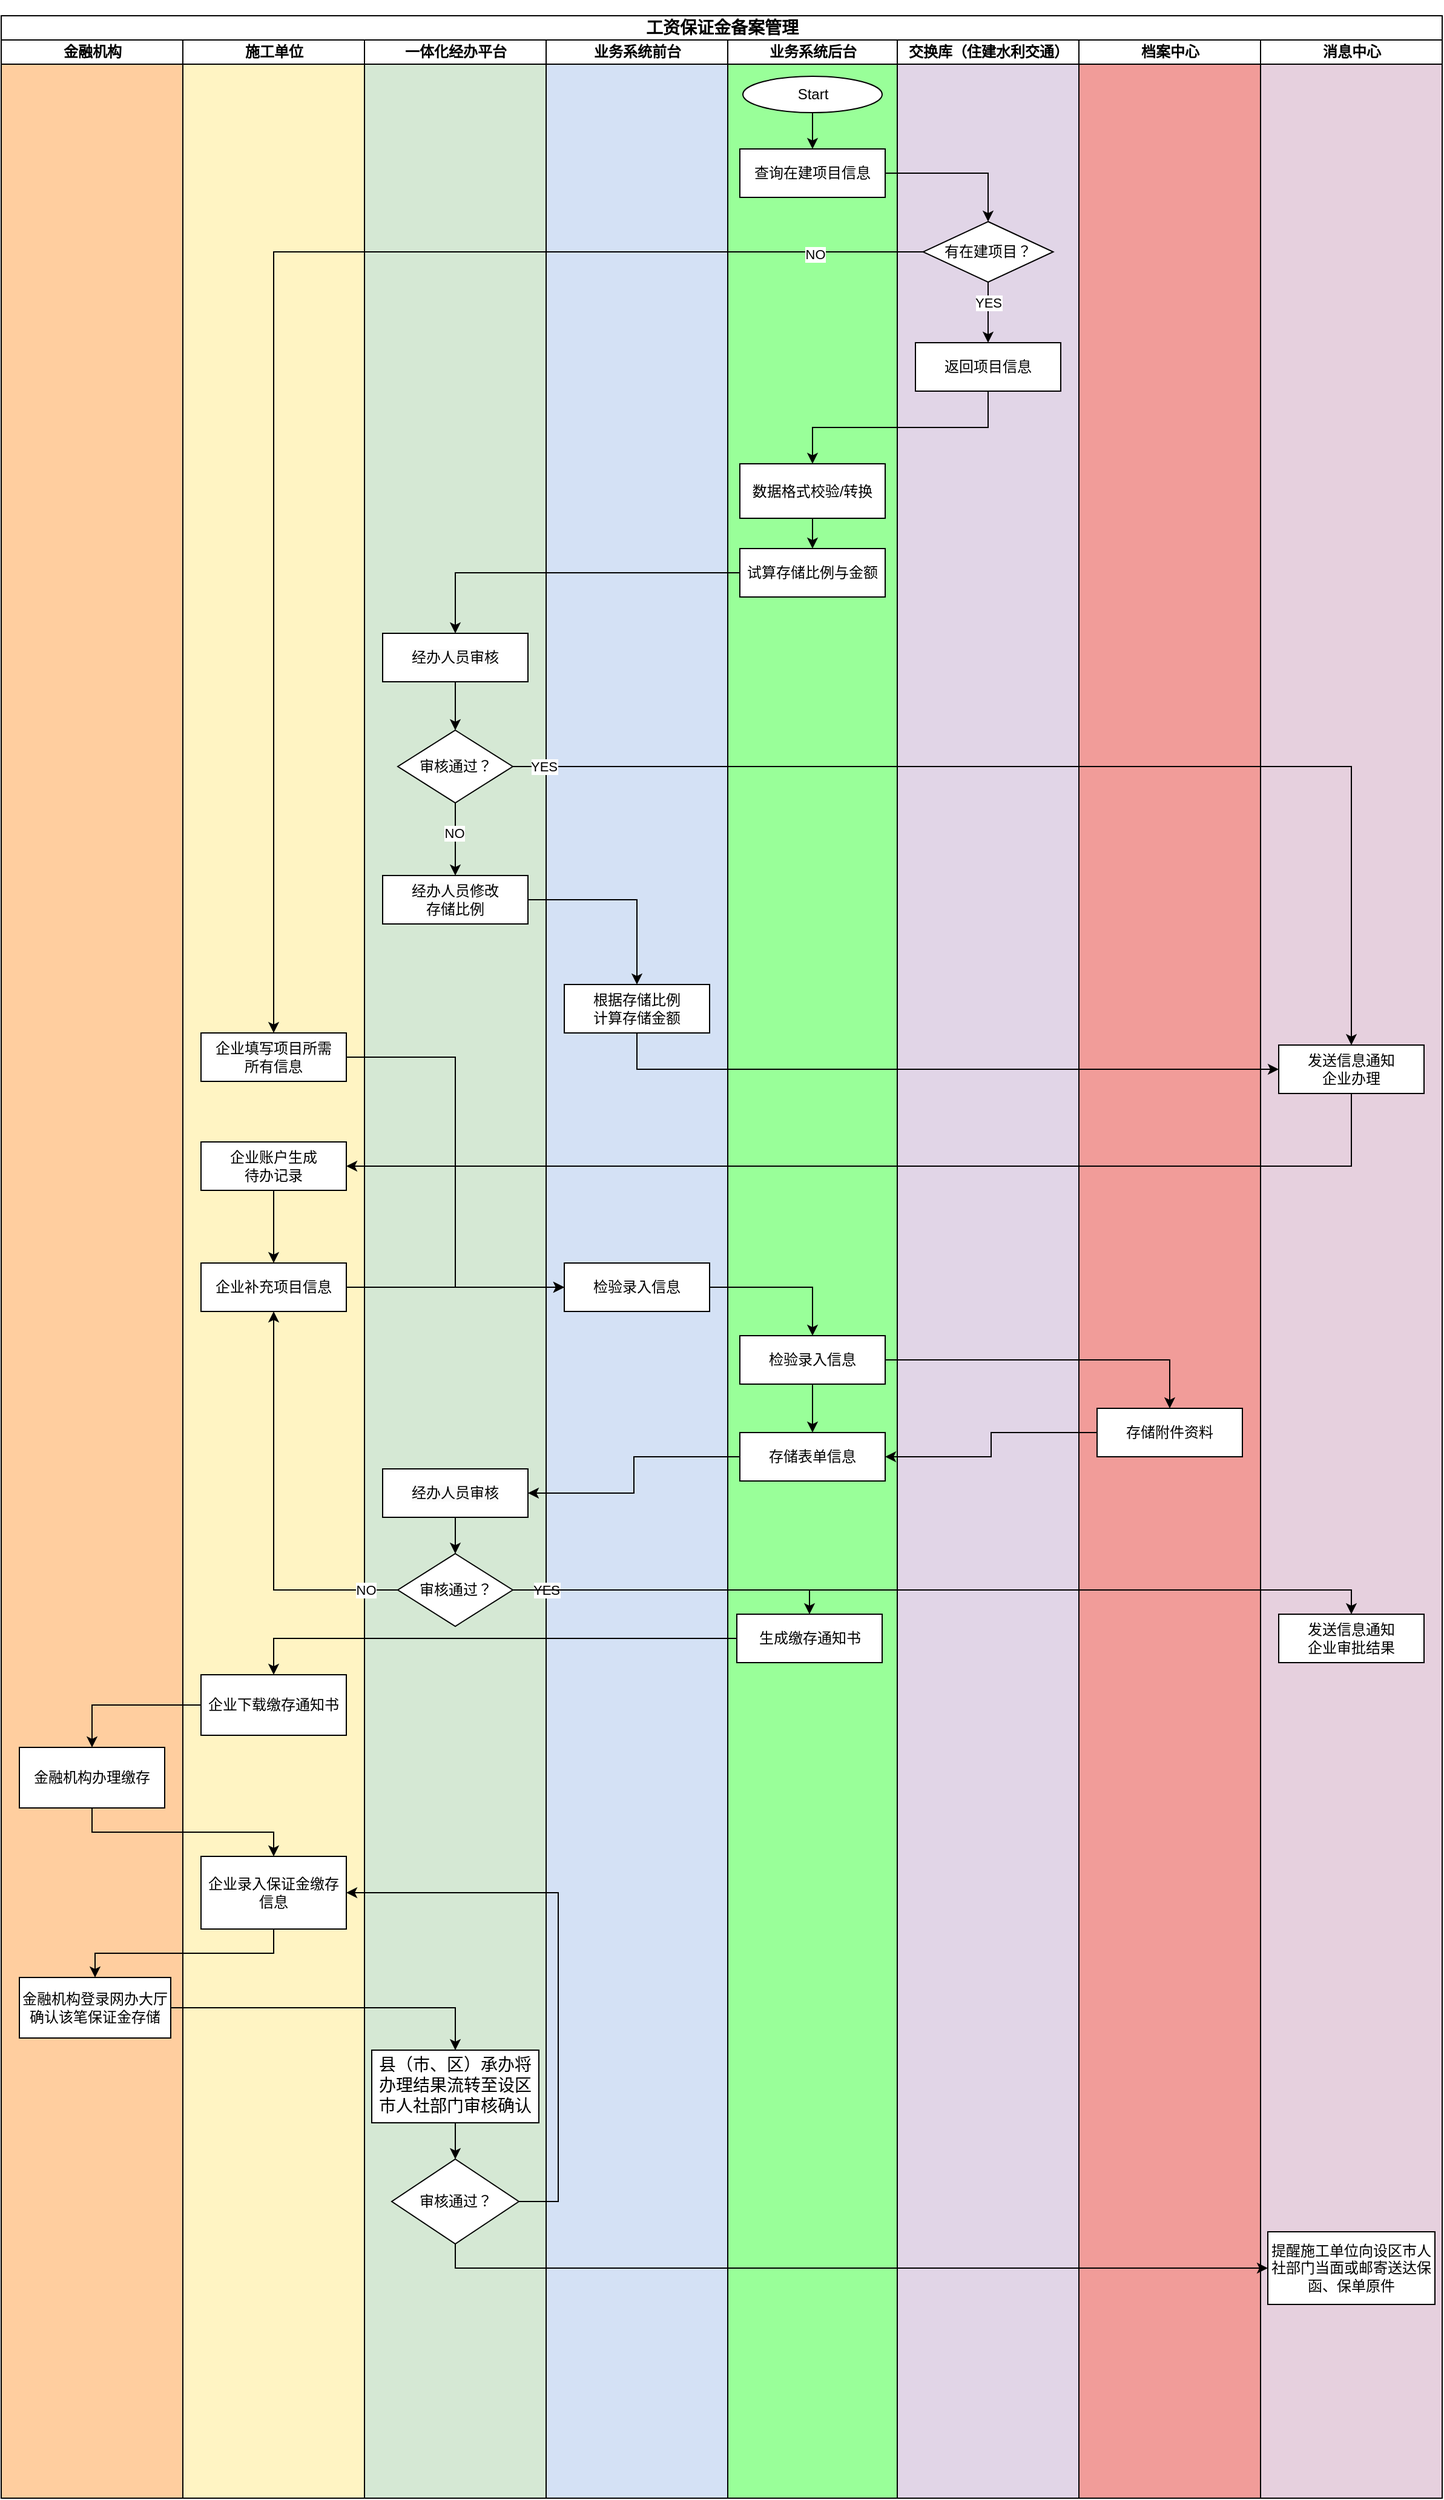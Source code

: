 <mxfile version="24.4.13" type="github">
  <diagram id="prtHgNgQTEPvFCAcTncT" name="Page-1">
    <mxGraphModel dx="1221" dy="769" grid="1" gridSize="10" guides="1" tooltips="1" connect="1" arrows="1" fold="1" page="1" pageScale="1" pageWidth="827" pageHeight="1169" math="0" shadow="0">
      <root>
        <mxCell id="0" />
        <mxCell id="1" parent="0" />
        <mxCell id="09HEf_mXD0H9hIQZzznc-1" value="&lt;h3&gt;&lt;p class=&quot;MsoNormal&quot;&gt;&lt;span style=&quot;mso-spacerun:&#39;yes&#39;;font-family:宋体;mso-ascii-font-family:Calibri;&lt;br/&gt;mso-hansi-font-family:Calibri;mso-bidi-font-family:&#39;Times New Roman&#39;;font-size:10.5pt;&lt;br/&gt;mso-font-kerning:1.0pt;&quot;&gt;工资保证金备案管理&lt;/span&gt;&lt;/p&gt;&lt;/h3&gt;" style="swimlane;childLayout=stackLayout;resizeParent=1;resizeParentMax=0;startSize=20;html=1;swimlaneFillColor=default;" parent="1" vertex="1">
          <mxGeometry x="170.0" y="180" width="1190.0" height="2050" as="geometry" />
        </mxCell>
        <mxCell id="eoAU7uYAuopdl0fgFGUb-14" value="金融机构" style="swimlane;startSize=20;html=1;swimlaneFillColor=#FFCE9F;" vertex="1" parent="09HEf_mXD0H9hIQZzznc-1">
          <mxGeometry y="20" width="150" height="2030" as="geometry" />
        </mxCell>
        <mxCell id="eoAU7uYAuopdl0fgFGUb-15" style="edgeStyle=orthogonalEdgeStyle;rounded=0;orthogonalLoop=1;jettySize=auto;html=1;entryX=0.5;entryY=0;entryDx=0;entryDy=0;" edge="1" parent="eoAU7uYAuopdl0fgFGUb-14">
          <mxGeometry relative="1" as="geometry">
            <mxPoint x="75.0" y="70" as="sourcePoint" />
          </mxGeometry>
        </mxCell>
        <mxCell id="eoAU7uYAuopdl0fgFGUb-16" style="edgeStyle=orthogonalEdgeStyle;rounded=0;orthogonalLoop=1;jettySize=auto;html=1;entryX=0.5;entryY=0;entryDx=0;entryDy=0;" edge="1" parent="eoAU7uYAuopdl0fgFGUb-14">
          <mxGeometry relative="1" as="geometry">
            <mxPoint x="75.1" y="169.926" as="sourcePoint" />
          </mxGeometry>
        </mxCell>
        <mxCell id="eoAU7uYAuopdl0fgFGUb-17" value="NO" style="edgeLabel;html=1;align=center;verticalAlign=middle;resizable=0;points=[];" vertex="1" connectable="0" parent="eoAU7uYAuopdl0fgFGUb-16">
          <mxGeometry x="-0.195" y="-1" relative="1" as="geometry">
            <mxPoint as="offset" />
          </mxGeometry>
        </mxCell>
        <mxCell id="eoAU7uYAuopdl0fgFGUb-18" value="" style="edgeStyle=orthogonalEdgeStyle;rounded=0;orthogonalLoop=1;jettySize=auto;html=1;" edge="1" parent="eoAU7uYAuopdl0fgFGUb-14" source="eoAU7uYAuopdl0fgFGUb-19">
          <mxGeometry relative="1" as="geometry">
            <mxPoint x="75" y="1010" as="targetPoint" />
          </mxGeometry>
        </mxCell>
        <mxCell id="eoAU7uYAuopdl0fgFGUb-24" value="金融机构办理缴存" style="whiteSpace=wrap;html=1;rounded=0;" vertex="1" parent="eoAU7uYAuopdl0fgFGUb-14">
          <mxGeometry x="15" y="1410" width="120" height="50" as="geometry" />
        </mxCell>
        <mxCell id="eoAU7uYAuopdl0fgFGUb-28" value="金融机构登录网办大厅确认该笔保证金存储" style="whiteSpace=wrap;html=1;rounded=0;" vertex="1" parent="eoAU7uYAuopdl0fgFGUb-14">
          <mxGeometry x="15" y="1600" width="125" height="50" as="geometry" />
        </mxCell>
        <mxCell id="09HEf_mXD0H9hIQZzznc-39" value="施工单位" style="swimlane;startSize=20;html=1;swimlaneFillColor=#FFF4C3;" parent="09HEf_mXD0H9hIQZzznc-1" vertex="1">
          <mxGeometry x="150" y="20" width="150" height="2030" as="geometry" />
        </mxCell>
        <mxCell id="09HEf_mXD0H9hIQZzznc-41" style="edgeStyle=orthogonalEdgeStyle;rounded=0;orthogonalLoop=1;jettySize=auto;html=1;entryX=0.5;entryY=0;entryDx=0;entryDy=0;" parent="09HEf_mXD0H9hIQZzznc-39" edge="1">
          <mxGeometry relative="1" as="geometry">
            <mxPoint x="75.0" y="70" as="sourcePoint" />
          </mxGeometry>
        </mxCell>
        <mxCell id="09HEf_mXD0H9hIQZzznc-43" style="edgeStyle=orthogonalEdgeStyle;rounded=0;orthogonalLoop=1;jettySize=auto;html=1;entryX=0.5;entryY=0;entryDx=0;entryDy=0;" parent="09HEf_mXD0H9hIQZzznc-39" edge="1">
          <mxGeometry relative="1" as="geometry">
            <mxPoint x="75.1" y="169.926" as="sourcePoint" />
          </mxGeometry>
        </mxCell>
        <mxCell id="09HEf_mXD0H9hIQZzznc-44" value="NO" style="edgeLabel;html=1;align=center;verticalAlign=middle;resizable=0;points=[];" parent="09HEf_mXD0H9hIQZzznc-43" vertex="1" connectable="0">
          <mxGeometry x="-0.195" y="-1" relative="1" as="geometry">
            <mxPoint as="offset" />
          </mxGeometry>
        </mxCell>
        <mxCell id="09HEf_mXD0H9hIQZzznc-65" value="" style="edgeStyle=orthogonalEdgeStyle;rounded=0;orthogonalLoop=1;jettySize=auto;html=1;" parent="09HEf_mXD0H9hIQZzznc-39" source="09HEf_mXD0H9hIQZzznc-55" target="09HEf_mXD0H9hIQZzznc-64" edge="1">
          <mxGeometry relative="1" as="geometry" />
        </mxCell>
        <mxCell id="09HEf_mXD0H9hIQZzznc-55" value="企业账户生成&lt;div&gt;待办记录&lt;/div&gt;" style="whiteSpace=wrap;html=1;rounded=0;" parent="09HEf_mXD0H9hIQZzznc-39" vertex="1">
          <mxGeometry x="15" y="910" width="120" height="40" as="geometry" />
        </mxCell>
        <mxCell id="09HEf_mXD0H9hIQZzznc-64" value="企业补充项目信息" style="whiteSpace=wrap;html=1;rounded=0;" parent="09HEf_mXD0H9hIQZzznc-39" vertex="1">
          <mxGeometry x="15" y="1010" width="120" height="40" as="geometry" />
        </mxCell>
        <mxCell id="09HEf_mXD0H9hIQZzznc-72" value="&lt;span style=&quot;color: rgb(0, 0, 0); font-family: Helvetica; font-size: 12px; font-style: normal; font-variant-ligatures: normal; font-variant-caps: normal; font-weight: 400; letter-spacing: normal; orphans: 2; text-align: center; text-indent: 0px; text-transform: none; widows: 2; word-spacing: 0px; -webkit-text-stroke-width: 0px; white-space: normal; background-color: rgb(251, 251, 251); text-decoration-thickness: initial; text-decoration-style: initial; text-decoration-color: initial; display: inline !important; float: none;&quot;&gt;企业填写&lt;/span&gt;项目所需&lt;div&gt;所有信息&lt;/div&gt;" style="rounded=0;whiteSpace=wrap;html=1;" parent="09HEf_mXD0H9hIQZzznc-39" vertex="1">
          <mxGeometry x="15" y="820" width="120" height="40" as="geometry" />
        </mxCell>
        <mxCell id="eoAU7uYAuopdl0fgFGUb-22" value="企业下载缴存通知书" style="whiteSpace=wrap;html=1;rounded=0;" vertex="1" parent="09HEf_mXD0H9hIQZzznc-39">
          <mxGeometry x="15" y="1350" width="120" height="50" as="geometry" />
        </mxCell>
        <mxCell id="eoAU7uYAuopdl0fgFGUb-26" value="企业录入保证金缴存信息" style="whiteSpace=wrap;html=1;rounded=0;" vertex="1" parent="09HEf_mXD0H9hIQZzznc-39">
          <mxGeometry x="15.0" y="1500" width="120" height="60" as="geometry" />
        </mxCell>
        <mxCell id="09HEf_mXD0H9hIQZzznc-2" value="一体化经办平台" style="swimlane;startSize=20;html=1;swimlaneFillColor=#D5E8D4;" parent="09HEf_mXD0H9hIQZzznc-1" vertex="1">
          <mxGeometry x="300" y="20" width="150" height="2030" as="geometry" />
        </mxCell>
        <mxCell id="09HEf_mXD0H9hIQZzznc-51" style="edgeStyle=orthogonalEdgeStyle;rounded=0;orthogonalLoop=1;jettySize=auto;html=1;entryX=0.5;entryY=0;entryDx=0;entryDy=0;" parent="09HEf_mXD0H9hIQZzznc-2" source="09HEf_mXD0H9hIQZzznc-48" target="09HEf_mXD0H9hIQZzznc-50" edge="1">
          <mxGeometry relative="1" as="geometry" />
        </mxCell>
        <mxCell id="09HEf_mXD0H9hIQZzznc-48" value="&lt;span style=&quot;color: rgb(0, 0, 0); font-family: Helvetica; font-size: 12px; font-style: normal; font-variant-ligatures: normal; font-variant-caps: normal; font-weight: 400; letter-spacing: normal; orphans: 2; text-align: center; text-indent: 0px; text-transform: none; widows: 2; word-spacing: 0px; -webkit-text-stroke-width: 0px; white-space: normal; background-color: rgb(251, 251, 251); text-decoration-thickness: initial; text-decoration-style: initial; text-decoration-color: initial; display: inline !important; float: none;&quot;&gt;经办人员审核&lt;/span&gt;" style="rounded=0;whiteSpace=wrap;html=1;" parent="09HEf_mXD0H9hIQZzznc-2" vertex="1">
          <mxGeometry x="15" y="490" width="120" height="40" as="geometry" />
        </mxCell>
        <mxCell id="09HEf_mXD0H9hIQZzznc-59" style="edgeStyle=orthogonalEdgeStyle;rounded=0;orthogonalLoop=1;jettySize=auto;html=1;entryX=0.5;entryY=0;entryDx=0;entryDy=0;" parent="09HEf_mXD0H9hIQZzznc-2" source="09HEf_mXD0H9hIQZzznc-50" target="09HEf_mXD0H9hIQZzznc-58" edge="1">
          <mxGeometry relative="1" as="geometry" />
        </mxCell>
        <mxCell id="09HEf_mXD0H9hIQZzznc-60" value="NO" style="edgeLabel;html=1;align=center;verticalAlign=middle;resizable=0;points=[];" parent="09HEf_mXD0H9hIQZzznc-59" vertex="1" connectable="0">
          <mxGeometry x="-0.181" y="-1" relative="1" as="geometry">
            <mxPoint as="offset" />
          </mxGeometry>
        </mxCell>
        <mxCell id="09HEf_mXD0H9hIQZzznc-50" value="审核通过？" style="rhombus;whiteSpace=wrap;html=1;" parent="09HEf_mXD0H9hIQZzznc-2" vertex="1">
          <mxGeometry x="27.5" y="570" width="95" height="60" as="geometry" />
        </mxCell>
        <mxCell id="09HEf_mXD0H9hIQZzznc-58" value="&lt;span style=&quot;color: rgb(0, 0, 0); font-family: Helvetica; font-size: 12px; font-style: normal; font-variant-ligatures: normal; font-variant-caps: normal; font-weight: 400; letter-spacing: normal; orphans: 2; text-align: center; text-indent: 0px; text-transform: none; widows: 2; word-spacing: 0px; -webkit-text-stroke-width: 0px; white-space: normal; background-color: rgb(251, 251, 251); text-decoration-thickness: initial; text-decoration-style: initial; text-decoration-color: initial; display: inline !important; float: none;&quot;&gt;经办人员修改&lt;/span&gt;&lt;div&gt;&lt;span style=&quot;color: rgb(0, 0, 0); font-family: Helvetica; font-size: 12px; font-style: normal; font-variant-ligatures: normal; font-variant-caps: normal; font-weight: 400; letter-spacing: normal; orphans: 2; text-align: center; text-indent: 0px; text-transform: none; widows: 2; word-spacing: 0px; -webkit-text-stroke-width: 0px; white-space: normal; background-color: rgb(251, 251, 251); text-decoration-thickness: initial; text-decoration-style: initial; text-decoration-color: initial; display: inline !important; float: none;&quot;&gt;存储比例&lt;/span&gt;&lt;/div&gt;" style="rounded=0;whiteSpace=wrap;html=1;" parent="09HEf_mXD0H9hIQZzznc-2" vertex="1">
          <mxGeometry x="15" y="690" width="120" height="40" as="geometry" />
        </mxCell>
        <mxCell id="09HEf_mXD0H9hIQZzznc-69" style="edgeStyle=orthogonalEdgeStyle;rounded=0;orthogonalLoop=1;jettySize=auto;html=1;entryX=0.5;entryY=0;entryDx=0;entryDy=0;" parent="09HEf_mXD0H9hIQZzznc-2" source="09HEf_mXD0H9hIQZzznc-66" target="09HEf_mXD0H9hIQZzznc-67" edge="1">
          <mxGeometry relative="1" as="geometry" />
        </mxCell>
        <mxCell id="09HEf_mXD0H9hIQZzznc-66" value="&lt;span style=&quot;color: rgb(0, 0, 0); font-family: Helvetica; font-size: 12px; font-style: normal; font-variant-ligatures: normal; font-variant-caps: normal; font-weight: 400; letter-spacing: normal; orphans: 2; text-align: center; text-indent: 0px; text-transform: none; widows: 2; word-spacing: 0px; -webkit-text-stroke-width: 0px; white-space: normal; background-color: rgb(251, 251, 251); text-decoration-thickness: initial; text-decoration-style: initial; text-decoration-color: initial; display: inline !important; float: none;&quot;&gt;经办人员审核&lt;/span&gt;" style="rounded=0;whiteSpace=wrap;html=1;" parent="09HEf_mXD0H9hIQZzznc-2" vertex="1">
          <mxGeometry x="15" y="1180" width="120" height="40" as="geometry" />
        </mxCell>
        <mxCell id="09HEf_mXD0H9hIQZzznc-67" value="审核通过？" style="rhombus;whiteSpace=wrap;html=1;" parent="09HEf_mXD0H9hIQZzznc-2" vertex="1">
          <mxGeometry x="27.5" y="1250" width="95" height="60" as="geometry" />
        </mxCell>
        <mxCell id="eoAU7uYAuopdl0fgFGUb-37" value="" style="edgeStyle=orthogonalEdgeStyle;rounded=0;orthogonalLoop=1;jettySize=auto;html=1;" edge="1" parent="09HEf_mXD0H9hIQZzznc-2" source="eoAU7uYAuopdl0fgFGUb-31" target="eoAU7uYAuopdl0fgFGUb-36">
          <mxGeometry relative="1" as="geometry" />
        </mxCell>
        <mxCell id="eoAU7uYAuopdl0fgFGUb-31" value="&lt;p class=&quot;MsoNormal&quot;&gt;&lt;span style=&quot;mso-spacerun:&#39;yes&#39;;font-family:宋体;mso-ascii-font-family:Calibri;&lt;br/&gt;mso-hansi-font-family:Calibri;mso-bidi-font-family:&#39;Times New Roman&#39;;font-size:10.5pt;&lt;br/&gt;mso-font-kerning:1.0pt;&quot;&gt;县（市、区）承办将办理结果流转至设区市人社部门审核确认&lt;/span&gt;&lt;/p&gt;" style="whiteSpace=wrap;html=1;rounded=0;" vertex="1" parent="09HEf_mXD0H9hIQZzznc-2">
          <mxGeometry x="6" y="1660" width="138" height="60" as="geometry" />
        </mxCell>
        <mxCell id="eoAU7uYAuopdl0fgFGUb-36" value="审核通过？" style="rhombus;whiteSpace=wrap;html=1;rounded=0;" vertex="1" parent="09HEf_mXD0H9hIQZzznc-2">
          <mxGeometry x="22.5" y="1750" width="105" height="70" as="geometry" />
        </mxCell>
        <mxCell id="09HEf_mXD0H9hIQZzznc-3" value="业务系统前台" style="swimlane;startSize=20;html=1;swimlaneFillColor=#D4E1F5;" parent="09HEf_mXD0H9hIQZzznc-1" vertex="1">
          <mxGeometry x="450" y="20" width="150" height="2030" as="geometry" />
        </mxCell>
        <mxCell id="09HEf_mXD0H9hIQZzznc-61" value="根据存储比例&lt;div&gt;计算存储金额&lt;/div&gt;" style="rounded=0;whiteSpace=wrap;html=1;" parent="09HEf_mXD0H9hIQZzznc-3" vertex="1">
          <mxGeometry x="15" y="780" width="120" height="40" as="geometry" />
        </mxCell>
        <mxCell id="09HEf_mXD0H9hIQZzznc-73" value="&lt;div&gt;&lt;span style=&quot;background-color: initial;&quot;&gt;检验录入信息&lt;/span&gt;&lt;br&gt;&lt;/div&gt;" style="rounded=0;whiteSpace=wrap;html=1;" parent="09HEf_mXD0H9hIQZzznc-3" vertex="1">
          <mxGeometry x="15" y="1010" width="120" height="40" as="geometry" />
        </mxCell>
        <mxCell id="09HEf_mXD0H9hIQZzznc-4" value="业务系统后台" style="swimlane;startSize=20;html=1;swimlaneFillColor=#99FF99;" parent="09HEf_mXD0H9hIQZzznc-1" vertex="1">
          <mxGeometry x="600" y="20" width="140" height="2030" as="geometry">
            <mxRectangle x="300" y="20" width="40" height="550" as="alternateBounds" />
          </mxGeometry>
        </mxCell>
        <mxCell id="09HEf_mXD0H9hIQZzznc-47" style="edgeStyle=orthogonalEdgeStyle;rounded=0;orthogonalLoop=1;jettySize=auto;html=1;entryX=0.5;entryY=0;entryDx=0;entryDy=0;" parent="09HEf_mXD0H9hIQZzznc-4" source="09HEf_mXD0H9hIQZzznc-14" target="09HEf_mXD0H9hIQZzznc-33" edge="1">
          <mxGeometry relative="1" as="geometry" />
        </mxCell>
        <mxCell id="09HEf_mXD0H9hIQZzznc-14" value="数据格式校验/转换" style="rounded=0;whiteSpace=wrap;html=1;" parent="09HEf_mXD0H9hIQZzznc-4" vertex="1">
          <mxGeometry x="10" y="350" width="120" height="45" as="geometry" />
        </mxCell>
        <mxCell id="09HEf_mXD0H9hIQZzznc-24" value="查询在建项目信息" style="rounded=0;whiteSpace=wrap;html=1;" parent="09HEf_mXD0H9hIQZzznc-4" vertex="1">
          <mxGeometry x="10" y="90" width="120" height="40" as="geometry" />
        </mxCell>
        <mxCell id="09HEf_mXD0H9hIQZzznc-33" value="试算存储比例与金额" style="rounded=0;whiteSpace=wrap;html=1;" parent="09HEf_mXD0H9hIQZzznc-4" vertex="1">
          <mxGeometry x="10" y="420" width="120" height="40" as="geometry" />
        </mxCell>
        <mxCell id="09HEf_mXD0H9hIQZzznc-46" style="edgeStyle=orthogonalEdgeStyle;rounded=0;orthogonalLoop=1;jettySize=auto;html=1;entryX=0.5;entryY=0;entryDx=0;entryDy=0;" parent="09HEf_mXD0H9hIQZzznc-4" source="09HEf_mXD0H9hIQZzznc-15" target="09HEf_mXD0H9hIQZzznc-24" edge="1">
          <mxGeometry relative="1" as="geometry" />
        </mxCell>
        <mxCell id="09HEf_mXD0H9hIQZzznc-15" value="Start" style="ellipse;whiteSpace=wrap;html=1;" parent="09HEf_mXD0H9hIQZzznc-4" vertex="1">
          <mxGeometry x="12.5" y="30" width="115" height="30" as="geometry" />
        </mxCell>
        <mxCell id="09HEf_mXD0H9hIQZzznc-90" value="" style="edgeStyle=orthogonalEdgeStyle;rounded=0;orthogonalLoop=1;jettySize=auto;html=1;" parent="09HEf_mXD0H9hIQZzznc-4" source="09HEf_mXD0H9hIQZzznc-81" target="09HEf_mXD0H9hIQZzznc-89" edge="1">
          <mxGeometry relative="1" as="geometry" />
        </mxCell>
        <mxCell id="09HEf_mXD0H9hIQZzznc-81" value="&lt;div&gt;&lt;span style=&quot;background-color: initial;&quot;&gt;检验录入&lt;/span&gt;&lt;span style=&quot;background-color: initial;&quot;&gt;信息&lt;/span&gt;&lt;br&gt;&lt;/div&gt;" style="rounded=0;whiteSpace=wrap;html=1;" parent="09HEf_mXD0H9hIQZzznc-4" vertex="1">
          <mxGeometry x="10" y="1070" width="120" height="40" as="geometry" />
        </mxCell>
        <mxCell id="09HEf_mXD0H9hIQZzznc-89" value="&lt;div&gt;存储表单信息&lt;/div&gt;" style="rounded=0;whiteSpace=wrap;html=1;" parent="09HEf_mXD0H9hIQZzznc-4" vertex="1">
          <mxGeometry x="10" y="1150" width="120" height="40" as="geometry" />
        </mxCell>
        <mxCell id="eoAU7uYAuopdl0fgFGUb-4" value="生成缴存通知书" style="whiteSpace=wrap;html=1;rounded=0;" vertex="1" parent="09HEf_mXD0H9hIQZzznc-4">
          <mxGeometry x="7.5" y="1300" width="120" height="40" as="geometry" />
        </mxCell>
        <mxCell id="09HEf_mXD0H9hIQZzznc-23" value="交换库（住建水利交通）" style="swimlane;startSize=20;html=1;swimlaneFillColor=#E1D5E7;" parent="09HEf_mXD0H9hIQZzznc-1" vertex="1">
          <mxGeometry x="740" y="20" width="150.0" height="2030" as="geometry">
            <mxRectangle x="300" y="20" width="40" height="550" as="alternateBounds" />
          </mxGeometry>
        </mxCell>
        <mxCell id="09HEf_mXD0H9hIQZzznc-31" value="返回项目信息" style="whiteSpace=wrap;html=1;rounded=0;" parent="09HEf_mXD0H9hIQZzznc-23" vertex="1">
          <mxGeometry x="15" y="250" width="120" height="40" as="geometry" />
        </mxCell>
        <mxCell id="09HEf_mXD0H9hIQZzznc-19" value="有在建项目&lt;span style=&quot;background-color: initial;&quot;&gt;？&lt;/span&gt;" style="rhombus;whiteSpace=wrap;html=1;" parent="09HEf_mXD0H9hIQZzznc-23" vertex="1">
          <mxGeometry x="21.25" y="150" width="107.5" height="50" as="geometry" />
        </mxCell>
        <mxCell id="09HEf_mXD0H9hIQZzznc-25" style="edgeStyle=orthogonalEdgeStyle;rounded=0;orthogonalLoop=1;jettySize=auto;html=1;exitX=0.5;exitY=1;exitDx=0;exitDy=0;entryX=0.5;entryY=0;entryDx=0;entryDy=0;" parent="09HEf_mXD0H9hIQZzznc-23" source="09HEf_mXD0H9hIQZzznc-19" target="09HEf_mXD0H9hIQZzznc-31" edge="1">
          <mxGeometry relative="1" as="geometry">
            <mxPoint x="15.0" y="200" as="targetPoint" />
          </mxGeometry>
        </mxCell>
        <mxCell id="09HEf_mXD0H9hIQZzznc-28" value="YES" style="edgeLabel;html=1;align=center;verticalAlign=middle;resizable=0;points=[];" parent="09HEf_mXD0H9hIQZzznc-25" vertex="1" connectable="0">
          <mxGeometry x="-0.316" relative="1" as="geometry">
            <mxPoint as="offset" />
          </mxGeometry>
        </mxCell>
        <mxCell id="09HEf_mXD0H9hIQZzznc-35" value="档案中心" style="swimlane;startSize=20;html=1;swimlaneFillColor=#F19C99;" parent="09HEf_mXD0H9hIQZzznc-1" vertex="1">
          <mxGeometry x="890.0" y="20" width="150.0" height="2030" as="geometry">
            <mxRectangle x="300" y="20" width="40" height="550" as="alternateBounds" />
          </mxGeometry>
        </mxCell>
        <mxCell id="09HEf_mXD0H9hIQZzznc-84" value="&lt;div&gt;&lt;span style=&quot;background-color: initial;&quot;&gt;存储附件资料&lt;/span&gt;&lt;br&gt;&lt;/div&gt;" style="rounded=0;whiteSpace=wrap;html=1;" parent="09HEf_mXD0H9hIQZzznc-35" vertex="1">
          <mxGeometry x="15" y="1130" width="120" height="40" as="geometry" />
        </mxCell>
        <mxCell id="09HEf_mXD0H9hIQZzznc-37" value="消息中心" style="swimlane;startSize=20;html=1;swimlaneFillColor=#E6D0DE;" parent="09HEf_mXD0H9hIQZzznc-1" vertex="1">
          <mxGeometry x="1040.0" y="20" width="150" height="2030" as="geometry">
            <mxRectangle x="300" y="20" width="40" height="550" as="alternateBounds" />
          </mxGeometry>
        </mxCell>
        <mxCell id="09HEf_mXD0H9hIQZzznc-38" value="发送信息通知&lt;div&gt;企业办理&lt;/div&gt;" style="whiteSpace=wrap;html=1;rounded=0;" parent="09HEf_mXD0H9hIQZzznc-37" vertex="1">
          <mxGeometry x="15" y="830" width="120" height="40" as="geometry" />
        </mxCell>
        <mxCell id="09HEf_mXD0H9hIQZzznc-93" value="发送信息通知&lt;div&gt;企业审批结果&lt;/div&gt;" style="whiteSpace=wrap;html=1;rounded=0;" parent="09HEf_mXD0H9hIQZzznc-37" vertex="1">
          <mxGeometry x="15" y="1300" width="120" height="40" as="geometry" />
        </mxCell>
        <mxCell id="eoAU7uYAuopdl0fgFGUb-35" value="&lt;p class=&quot;MsoNormal&quot;&gt;&lt;span style=&quot;text-indent: -126.467px;&quot;&gt;提醒施工单位向设区市人社部门当面或邮寄送达保函、保单原件&lt;/span&gt;&lt;br&gt;&lt;/p&gt;" style="whiteSpace=wrap;html=1;rounded=0;" vertex="1" parent="09HEf_mXD0H9hIQZzznc-37">
          <mxGeometry x="6.0" y="1810" width="138" height="60" as="geometry" />
        </mxCell>
        <mxCell id="09HEf_mXD0H9hIQZzznc-34" style="edgeStyle=orthogonalEdgeStyle;rounded=0;orthogonalLoop=1;jettySize=auto;html=1;entryX=0.5;entryY=0;entryDx=0;entryDy=0;exitX=0.5;exitY=1;exitDx=0;exitDy=0;" parent="09HEf_mXD0H9hIQZzznc-1" source="09HEf_mXD0H9hIQZzznc-31" target="09HEf_mXD0H9hIQZzznc-14" edge="1">
          <mxGeometry relative="1" as="geometry" />
        </mxCell>
        <mxCell id="09HEf_mXD0H9hIQZzznc-32" value="" style="edgeStyle=orthogonalEdgeStyle;rounded=0;orthogonalLoop=1;jettySize=auto;html=1;exitX=1;exitY=0.5;exitDx=0;exitDy=0;entryX=0.5;entryY=0;entryDx=0;entryDy=0;" parent="09HEf_mXD0H9hIQZzznc-1" source="09HEf_mXD0H9hIQZzznc-24" target="09HEf_mXD0H9hIQZzznc-19" edge="1">
          <mxGeometry relative="1" as="geometry">
            <mxPoint x="420.0" y="150.0" as="sourcePoint" />
          </mxGeometry>
        </mxCell>
        <mxCell id="09HEf_mXD0H9hIQZzznc-49" style="edgeStyle=orthogonalEdgeStyle;rounded=0;orthogonalLoop=1;jettySize=auto;html=1;entryX=0.5;entryY=0;entryDx=0;entryDy=0;" parent="09HEf_mXD0H9hIQZzznc-1" source="09HEf_mXD0H9hIQZzznc-33" target="09HEf_mXD0H9hIQZzznc-48" edge="1">
          <mxGeometry relative="1" as="geometry" />
        </mxCell>
        <mxCell id="09HEf_mXD0H9hIQZzznc-53" style="edgeStyle=orthogonalEdgeStyle;rounded=0;orthogonalLoop=1;jettySize=auto;html=1;entryX=0.5;entryY=0;entryDx=0;entryDy=0;" parent="09HEf_mXD0H9hIQZzznc-1" source="09HEf_mXD0H9hIQZzznc-50" target="09HEf_mXD0H9hIQZzznc-38" edge="1">
          <mxGeometry relative="1" as="geometry" />
        </mxCell>
        <mxCell id="09HEf_mXD0H9hIQZzznc-54" value="YES" style="edgeLabel;html=1;align=center;verticalAlign=middle;resizable=0;points=[];" parent="09HEf_mXD0H9hIQZzznc-53" vertex="1" connectable="0">
          <mxGeometry x="-0.945" relative="1" as="geometry">
            <mxPoint as="offset" />
          </mxGeometry>
        </mxCell>
        <mxCell id="09HEf_mXD0H9hIQZzznc-62" style="edgeStyle=orthogonalEdgeStyle;rounded=0;orthogonalLoop=1;jettySize=auto;html=1;entryX=0.5;entryY=0;entryDx=0;entryDy=0;" parent="09HEf_mXD0H9hIQZzznc-1" source="09HEf_mXD0H9hIQZzznc-58" target="09HEf_mXD0H9hIQZzznc-61" edge="1">
          <mxGeometry relative="1" as="geometry" />
        </mxCell>
        <mxCell id="09HEf_mXD0H9hIQZzznc-63" style="edgeStyle=orthogonalEdgeStyle;rounded=0;orthogonalLoop=1;jettySize=auto;html=1;entryX=0;entryY=0.5;entryDx=0;entryDy=0;exitX=0.5;exitY=1;exitDx=0;exitDy=0;" parent="09HEf_mXD0H9hIQZzznc-1" source="09HEf_mXD0H9hIQZzznc-61" target="09HEf_mXD0H9hIQZzznc-38" edge="1">
          <mxGeometry relative="1" as="geometry" />
        </mxCell>
        <mxCell id="09HEf_mXD0H9hIQZzznc-57" style="edgeStyle=orthogonalEdgeStyle;rounded=0;orthogonalLoop=1;jettySize=auto;html=1;entryX=1;entryY=0.5;entryDx=0;entryDy=0;exitX=0.5;exitY=1;exitDx=0;exitDy=0;" parent="09HEf_mXD0H9hIQZzznc-1" source="09HEf_mXD0H9hIQZzznc-38" target="09HEf_mXD0H9hIQZzznc-55" edge="1">
          <mxGeometry relative="1" as="geometry" />
        </mxCell>
        <mxCell id="09HEf_mXD0H9hIQZzznc-68" style="edgeStyle=orthogonalEdgeStyle;rounded=0;orthogonalLoop=1;jettySize=auto;html=1;entryX=0;entryY=0.5;entryDx=0;entryDy=0;" parent="09HEf_mXD0H9hIQZzznc-1" source="09HEf_mXD0H9hIQZzznc-64" target="09HEf_mXD0H9hIQZzznc-73" edge="1">
          <mxGeometry relative="1" as="geometry" />
        </mxCell>
        <mxCell id="09HEf_mXD0H9hIQZzznc-78" style="edgeStyle=orthogonalEdgeStyle;rounded=0;orthogonalLoop=1;jettySize=auto;html=1;entryX=0.5;entryY=0;entryDx=0;entryDy=0;" parent="09HEf_mXD0H9hIQZzznc-1" source="09HEf_mXD0H9hIQZzznc-19" target="09HEf_mXD0H9hIQZzznc-72" edge="1">
          <mxGeometry relative="1" as="geometry" />
        </mxCell>
        <mxCell id="09HEf_mXD0H9hIQZzznc-79" value="NO" style="edgeLabel;html=1;align=center;verticalAlign=middle;resizable=0;points=[];" parent="09HEf_mXD0H9hIQZzznc-78" vertex="1" connectable="0">
          <mxGeometry x="-0.848" y="2" relative="1" as="geometry">
            <mxPoint as="offset" />
          </mxGeometry>
        </mxCell>
        <mxCell id="09HEf_mXD0H9hIQZzznc-80" style="edgeStyle=orthogonalEdgeStyle;rounded=0;orthogonalLoop=1;jettySize=auto;html=1;entryX=0;entryY=0.5;entryDx=0;entryDy=0;" parent="09HEf_mXD0H9hIQZzznc-1" source="09HEf_mXD0H9hIQZzznc-72" target="09HEf_mXD0H9hIQZzznc-73" edge="1">
          <mxGeometry relative="1" as="geometry" />
        </mxCell>
        <mxCell id="09HEf_mXD0H9hIQZzznc-82" style="edgeStyle=orthogonalEdgeStyle;rounded=0;orthogonalLoop=1;jettySize=auto;html=1;entryX=0.5;entryY=0;entryDx=0;entryDy=0;" parent="09HEf_mXD0H9hIQZzznc-1" source="09HEf_mXD0H9hIQZzznc-73" target="09HEf_mXD0H9hIQZzznc-81" edge="1">
          <mxGeometry relative="1" as="geometry" />
        </mxCell>
        <mxCell id="09HEf_mXD0H9hIQZzznc-85" style="edgeStyle=orthogonalEdgeStyle;rounded=0;orthogonalLoop=1;jettySize=auto;html=1;entryX=0.5;entryY=0;entryDx=0;entryDy=0;" parent="09HEf_mXD0H9hIQZzznc-1" source="09HEf_mXD0H9hIQZzznc-81" target="09HEf_mXD0H9hIQZzznc-84" edge="1">
          <mxGeometry relative="1" as="geometry" />
        </mxCell>
        <mxCell id="09HEf_mXD0H9hIQZzznc-91" style="edgeStyle=orthogonalEdgeStyle;rounded=0;orthogonalLoop=1;jettySize=auto;html=1;entryX=1;entryY=0.5;entryDx=0;entryDy=0;" parent="09HEf_mXD0H9hIQZzznc-1" source="09HEf_mXD0H9hIQZzznc-89" target="09HEf_mXD0H9hIQZzznc-66" edge="1">
          <mxGeometry relative="1" as="geometry" />
        </mxCell>
        <mxCell id="09HEf_mXD0H9hIQZzznc-92" style="edgeStyle=orthogonalEdgeStyle;rounded=0;orthogonalLoop=1;jettySize=auto;html=1;entryX=1;entryY=0.5;entryDx=0;entryDy=0;" parent="09HEf_mXD0H9hIQZzznc-1" source="09HEf_mXD0H9hIQZzznc-84" target="09HEf_mXD0H9hIQZzznc-89" edge="1">
          <mxGeometry relative="1" as="geometry" />
        </mxCell>
        <mxCell id="09HEf_mXD0H9hIQZzznc-94" style="edgeStyle=orthogonalEdgeStyle;rounded=0;orthogonalLoop=1;jettySize=auto;html=1;entryX=0.5;entryY=0;entryDx=0;entryDy=0;" parent="09HEf_mXD0H9hIQZzznc-1" source="09HEf_mXD0H9hIQZzznc-67" target="09HEf_mXD0H9hIQZzznc-93" edge="1">
          <mxGeometry relative="1" as="geometry" />
        </mxCell>
        <mxCell id="eoAU7uYAuopdl0fgFGUb-1" value="YES" style="edgeLabel;html=1;align=center;verticalAlign=middle;resizable=0;points=[];" vertex="1" connectable="0" parent="09HEf_mXD0H9hIQZzznc-94">
          <mxGeometry x="-0.884" relative="1" as="geometry">
            <mxPoint x="-14" as="offset" />
          </mxGeometry>
        </mxCell>
        <mxCell id="eoAU7uYAuopdl0fgFGUb-2" style="edgeStyle=orthogonalEdgeStyle;rounded=0;orthogonalLoop=1;jettySize=auto;html=1;entryX=0.5;entryY=1;entryDx=0;entryDy=0;" edge="1" parent="09HEf_mXD0H9hIQZzznc-1" source="09HEf_mXD0H9hIQZzznc-67" target="09HEf_mXD0H9hIQZzznc-64">
          <mxGeometry relative="1" as="geometry" />
        </mxCell>
        <mxCell id="eoAU7uYAuopdl0fgFGUb-3" value="NO" style="edgeLabel;html=1;align=center;verticalAlign=middle;resizable=0;points=[];" vertex="1" connectable="0" parent="eoAU7uYAuopdl0fgFGUb-2">
          <mxGeometry x="-0.857" y="1" relative="1" as="geometry">
            <mxPoint x="-3" y="-1" as="offset" />
          </mxGeometry>
        </mxCell>
        <mxCell id="eoAU7uYAuopdl0fgFGUb-5" style="edgeStyle=orthogonalEdgeStyle;rounded=0;orthogonalLoop=1;jettySize=auto;html=1;entryX=0.5;entryY=0;entryDx=0;entryDy=0;" edge="1" parent="09HEf_mXD0H9hIQZzznc-1" source="09HEf_mXD0H9hIQZzznc-67" target="eoAU7uYAuopdl0fgFGUb-4">
          <mxGeometry relative="1" as="geometry" />
        </mxCell>
        <mxCell id="eoAU7uYAuopdl0fgFGUb-23" value="" style="edgeStyle=orthogonalEdgeStyle;rounded=0;orthogonalLoop=1;jettySize=auto;html=1;" edge="1" parent="09HEf_mXD0H9hIQZzznc-1" source="eoAU7uYAuopdl0fgFGUb-4" target="eoAU7uYAuopdl0fgFGUb-22">
          <mxGeometry relative="1" as="geometry" />
        </mxCell>
        <mxCell id="eoAU7uYAuopdl0fgFGUb-25" value="" style="edgeStyle=orthogonalEdgeStyle;rounded=0;orthogonalLoop=1;jettySize=auto;html=1;" edge="1" parent="09HEf_mXD0H9hIQZzznc-1" source="eoAU7uYAuopdl0fgFGUb-22" target="eoAU7uYAuopdl0fgFGUb-24">
          <mxGeometry relative="1" as="geometry" />
        </mxCell>
        <mxCell id="eoAU7uYAuopdl0fgFGUb-27" value="" style="edgeStyle=orthogonalEdgeStyle;rounded=0;orthogonalLoop=1;jettySize=auto;html=1;exitX=0.5;exitY=1;exitDx=0;exitDy=0;entryX=0.5;entryY=0;entryDx=0;entryDy=0;" edge="1" parent="09HEf_mXD0H9hIQZzznc-1" source="eoAU7uYAuopdl0fgFGUb-24" target="eoAU7uYAuopdl0fgFGUb-26">
          <mxGeometry relative="1" as="geometry" />
        </mxCell>
        <mxCell id="eoAU7uYAuopdl0fgFGUb-29" value="" style="edgeStyle=orthogonalEdgeStyle;rounded=0;orthogonalLoop=1;jettySize=auto;html=1;exitX=0.5;exitY=1;exitDx=0;exitDy=0;" edge="1" parent="09HEf_mXD0H9hIQZzznc-1" source="eoAU7uYAuopdl0fgFGUb-26" target="eoAU7uYAuopdl0fgFGUb-28">
          <mxGeometry relative="1" as="geometry" />
        </mxCell>
        <mxCell id="eoAU7uYAuopdl0fgFGUb-32" value="" style="edgeStyle=orthogonalEdgeStyle;rounded=0;orthogonalLoop=1;jettySize=auto;html=1;" edge="1" parent="09HEf_mXD0H9hIQZzznc-1" source="eoAU7uYAuopdl0fgFGUb-28" target="eoAU7uYAuopdl0fgFGUb-31">
          <mxGeometry relative="1" as="geometry" />
        </mxCell>
        <mxCell id="eoAU7uYAuopdl0fgFGUb-38" style="edgeStyle=orthogonalEdgeStyle;rounded=0;orthogonalLoop=1;jettySize=auto;html=1;entryX=0;entryY=0.5;entryDx=0;entryDy=0;exitX=0.5;exitY=1;exitDx=0;exitDy=0;" edge="1" parent="09HEf_mXD0H9hIQZzznc-1" source="eoAU7uYAuopdl0fgFGUb-36" target="eoAU7uYAuopdl0fgFGUb-35">
          <mxGeometry relative="1" as="geometry" />
        </mxCell>
        <mxCell id="eoAU7uYAuopdl0fgFGUb-39" style="edgeStyle=orthogonalEdgeStyle;rounded=0;orthogonalLoop=1;jettySize=auto;html=1;entryX=1;entryY=0.5;entryDx=0;entryDy=0;exitX=1;exitY=0.5;exitDx=0;exitDy=0;" edge="1" parent="09HEf_mXD0H9hIQZzznc-1" source="eoAU7uYAuopdl0fgFGUb-36" target="eoAU7uYAuopdl0fgFGUb-26">
          <mxGeometry relative="1" as="geometry">
            <Array as="points">
              <mxPoint x="460" y="1805" />
              <mxPoint x="460" y="1550" />
            </Array>
          </mxGeometry>
        </mxCell>
      </root>
    </mxGraphModel>
  </diagram>
</mxfile>

